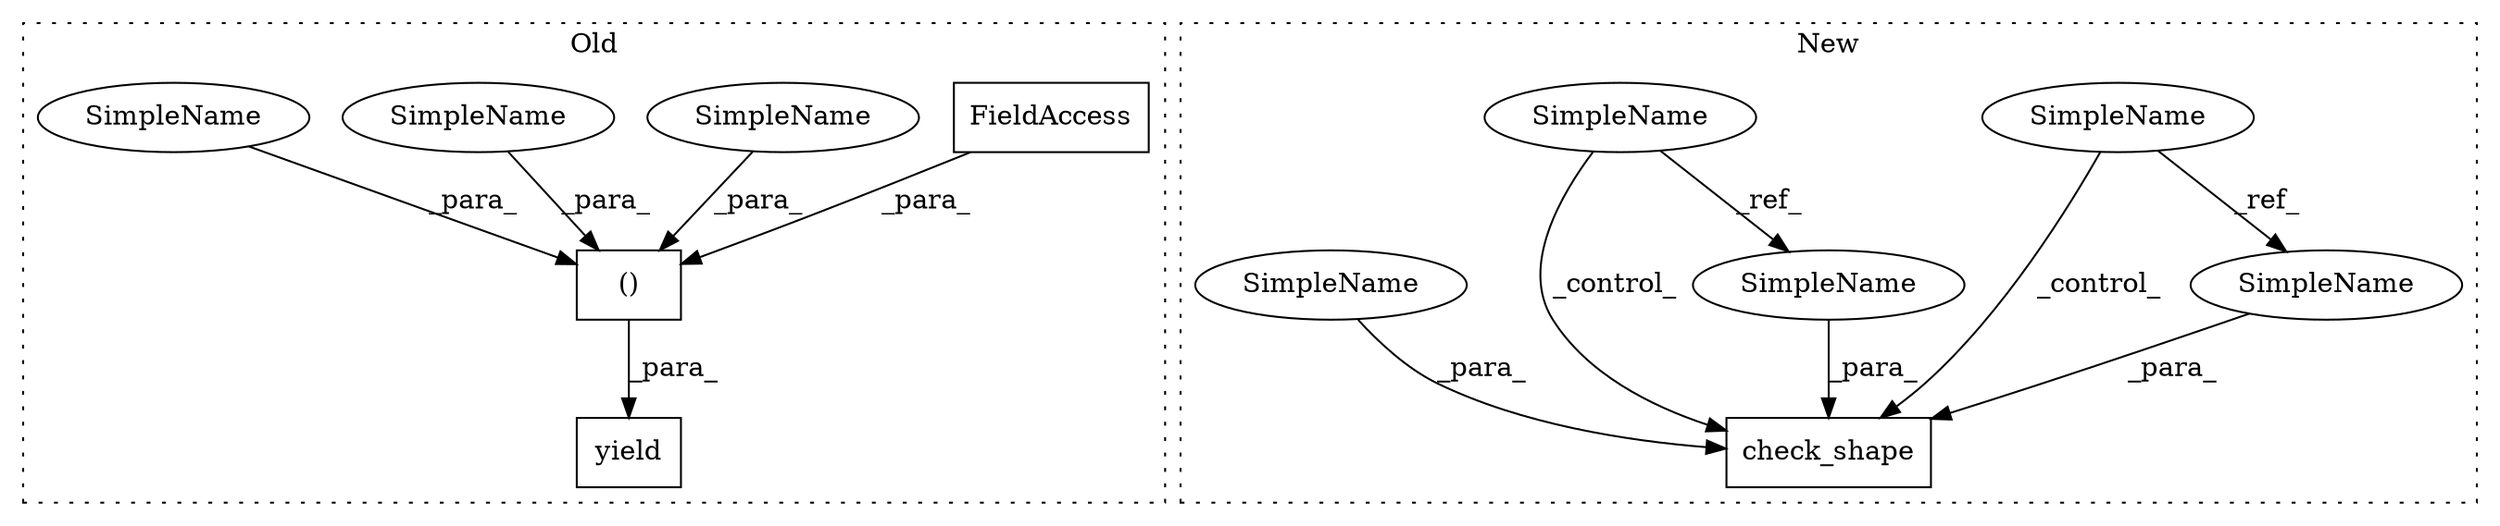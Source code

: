 digraph G {
subgraph cluster0 {
1 [label="yield" a="112" s="3469" l="22" shape="box"];
3 [label="()" a="106" s="3491" l="90" shape="box"];
4 [label="FieldAccess" a="22" s="3491" l="11" shape="box"];
9 [label="SimpleName" a="42" s="3530" l="2" shape="ellipse"];
10 [label="SimpleName" a="42" s="3577" l="4" shape="ellipse"];
12 [label="SimpleName" a="42" s="3545" l="2" shape="ellipse"];
label = "Old";
style="dotted";
}
subgraph cluster1 {
2 [label="check_shape" a="32" s="3720,3756" l="12,1" shape="box"];
5 [label="SimpleName" a="42" s="3290" l="2" shape="ellipse"];
6 [label="SimpleName" a="42" s="3384" l="4" shape="ellipse"];
7 [label="SimpleName" a="42" s="3746" l="4" shape="ellipse"];
8 [label="SimpleName" a="42" s="3738" l="2" shape="ellipse"];
11 [label="SimpleName" a="42" s="3735" l="2" shape="ellipse"];
label = "New";
style="dotted";
}
3 -> 1 [label="_para_"];
4 -> 3 [label="_para_"];
5 -> 8 [label="_ref_"];
5 -> 2 [label="_control_"];
6 -> 7 [label="_ref_"];
6 -> 2 [label="_control_"];
7 -> 2 [label="_para_"];
8 -> 2 [label="_para_"];
9 -> 3 [label="_para_"];
10 -> 3 [label="_para_"];
11 -> 2 [label="_para_"];
12 -> 3 [label="_para_"];
}